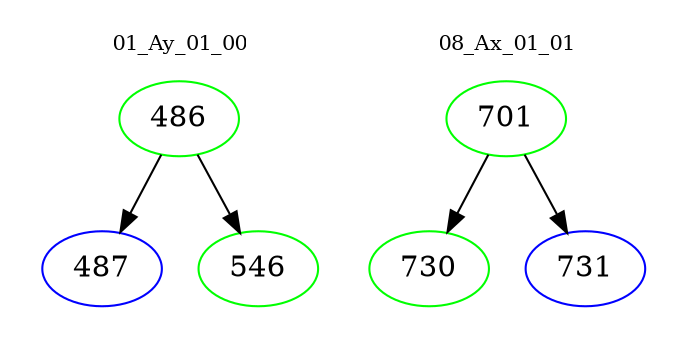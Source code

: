 digraph{
subgraph cluster_0 {
color = white
label = "01_Ay_01_00";
fontsize=10;
T0_486 [label="486", color="green"]
T0_486 -> T0_487 [color="black"]
T0_487 [label="487", color="blue"]
T0_486 -> T0_546 [color="black"]
T0_546 [label="546", color="green"]
}
subgraph cluster_1 {
color = white
label = "08_Ax_01_01";
fontsize=10;
T1_701 [label="701", color="green"]
T1_701 -> T1_730 [color="black"]
T1_730 [label="730", color="green"]
T1_701 -> T1_731 [color="black"]
T1_731 [label="731", color="blue"]
}
}
